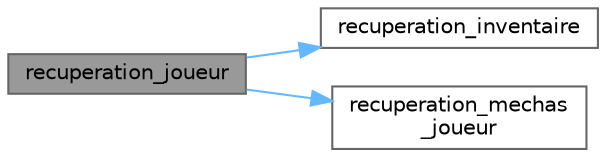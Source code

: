 digraph "recuperation_joueur"
{
 // LATEX_PDF_SIZE
  bgcolor="transparent";
  edge [fontname=Helvetica,fontsize=10,labelfontname=Helvetica,labelfontsize=10];
  node [fontname=Helvetica,fontsize=10,shape=box,height=0.2,width=0.4];
  rankdir="LR";
  Node1 [id="Node000001",label="recuperation_joueur",height=0.2,width=0.4,color="gray40", fillcolor="grey60", style="filled", fontcolor="black",tooltip="Récupère les données d'une partie sauvegardée pour un joueur donné depuis un fichier CSV."];
  Node1 -> Node2 [id="edge1_Node000001_Node000002",color="steelblue1",style="solid",tooltip=" "];
  Node2 [id="Node000002",label="recuperation_inventaire",height=0.2,width=0.4,color="grey40", fillcolor="white", style="filled",URL="$sauv_8c.html#a5df71d1ff822e93d595691020a67fcac",tooltip="Récupère les données de l'inventaire d'un joueur ou d'un PNJ depuis un fichier CSV."];
  Node1 -> Node3 [id="edge2_Node000001_Node000003",color="steelblue1",style="solid",tooltip=" "];
  Node3 [id="Node000003",label="recuperation_mechas\l_joueur",height=0.2,width=0.4,color="grey40", fillcolor="white", style="filled",URL="$sauv_8c.html#a163544a5ed388ef250c2b5402fd1c552",tooltip="Récupère l'équipe de Mechas d'un joueur à partir d'un fichier CSV."];
}
